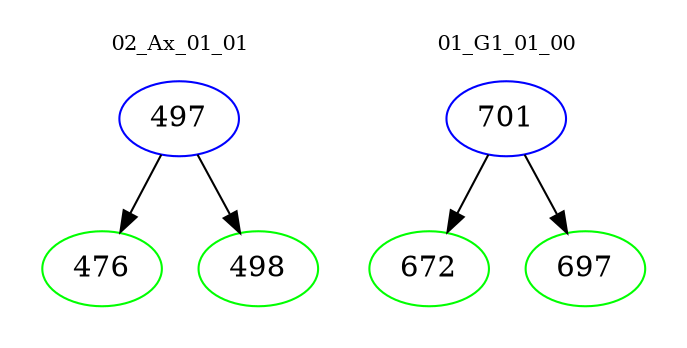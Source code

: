 digraph{
subgraph cluster_0 {
color = white
label = "02_Ax_01_01";
fontsize=10;
T0_497 [label="497", color="blue"]
T0_497 -> T0_476 [color="black"]
T0_476 [label="476", color="green"]
T0_497 -> T0_498 [color="black"]
T0_498 [label="498", color="green"]
}
subgraph cluster_1 {
color = white
label = "01_G1_01_00";
fontsize=10;
T1_701 [label="701", color="blue"]
T1_701 -> T1_672 [color="black"]
T1_672 [label="672", color="green"]
T1_701 -> T1_697 [color="black"]
T1_697 [label="697", color="green"]
}
}
